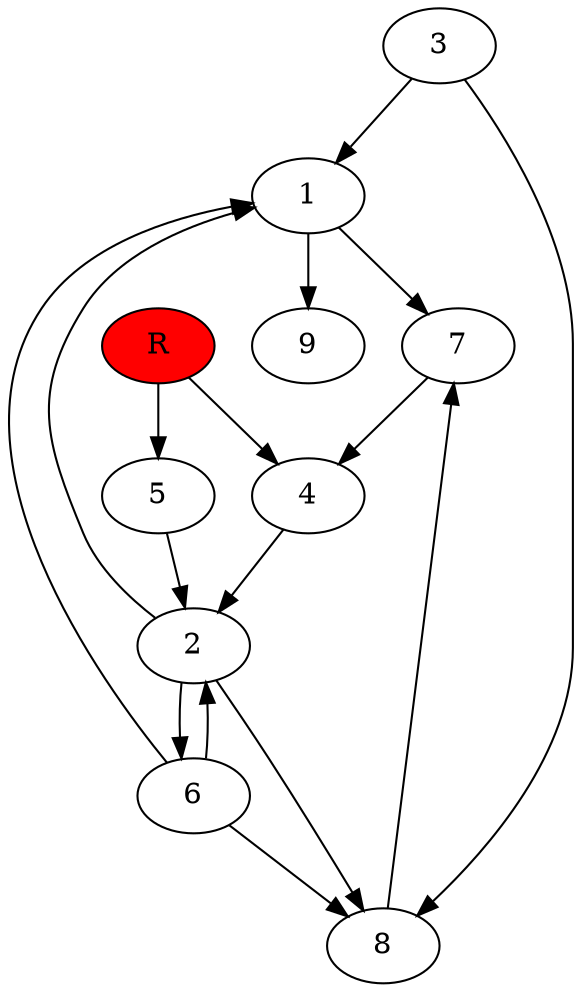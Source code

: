 digraph prb81368 {
	1
	2
	3
	4
	5
	6
	7
	8
	R [fillcolor="#ff0000" style=filled]
	1 -> 7
	1 -> 9
	2 -> 1
	2 -> 6
	2 -> 8
	3 -> 1
	3 -> 8
	4 -> 2
	5 -> 2
	6 -> 1
	6 -> 2
	6 -> 8
	7 -> 4
	8 -> 7
	R -> 4
	R -> 5
}
